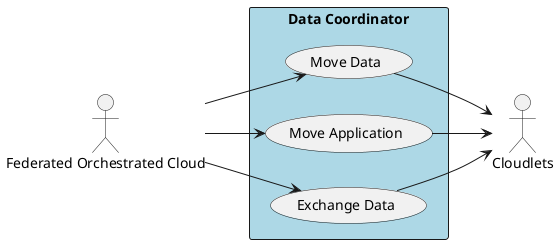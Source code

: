 @startuml

left to right direction

actor :Federated Orchestrated Cloud: as FOC
actor :Cloudlets: as SDI


rectangle "Data Coordinator" #lightblue {
UseCase UC1 as "Move Data"
UseCase UC2 as "Move Application"
UseCase UC3 as "Exchange Data"


FOC --> UC1
FOC --> UC2
FOC --> UC3
UC1 --> SDI
UC2 --> SDI
UC3 --> SDI
}

@enduml
